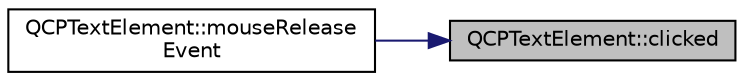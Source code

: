 digraph "QCPTextElement::clicked"
{
 // LATEX_PDF_SIZE
  edge [fontname="Helvetica",fontsize="10",labelfontname="Helvetica",labelfontsize="10"];
  node [fontname="Helvetica",fontsize="10",shape=record];
  rankdir="RL";
  Node1 [label="QCPTextElement::clicked",height=0.2,width=0.4,color="black", fillcolor="grey75", style="filled", fontcolor="black",tooltip=" "];
  Node1 -> Node2 [dir="back",color="midnightblue",fontsize="10",style="solid",fontname="Helvetica"];
  Node2 [label="QCPTextElement::mouseRelease\lEvent",height=0.2,width=0.4,color="black", fillcolor="white", style="filled",URL="$classQCPTextElement.html#acfcbaf9b1da18745e72726aafb39c855",tooltip=" "];
}
